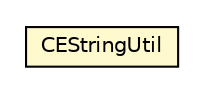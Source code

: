 #!/usr/local/bin/dot
#
# Class diagram 
# Generated by UMLGraph version R5_6-24-gf6e263 (http://www.umlgraph.org/)
#

digraph G {
	edge [fontname="Helvetica",fontsize=10,labelfontname="Helvetica",labelfontsize=10];
	node [fontname="Helvetica",fontsize=10,shape=plaintext];
	nodesep=0.25;
	ranksep=0.5;
	// org.universAAL.tools.logmonitor.service_bus_matching.CEStringUtil
	c2433261 [label=<<table title="org.universAAL.tools.logmonitor.service_bus_matching.CEStringUtil" border="0" cellborder="1" cellspacing="0" cellpadding="2" port="p" bgcolor="lemonChiffon" href="./CEStringUtil.html">
		<tr><td><table border="0" cellspacing="0" cellpadding="1">
<tr><td align="center" balign="center"> CEStringUtil </td></tr>
		</table></td></tr>
		</table>>, URL="./CEStringUtil.html", fontname="Helvetica", fontcolor="black", fontsize=10.0];
}

